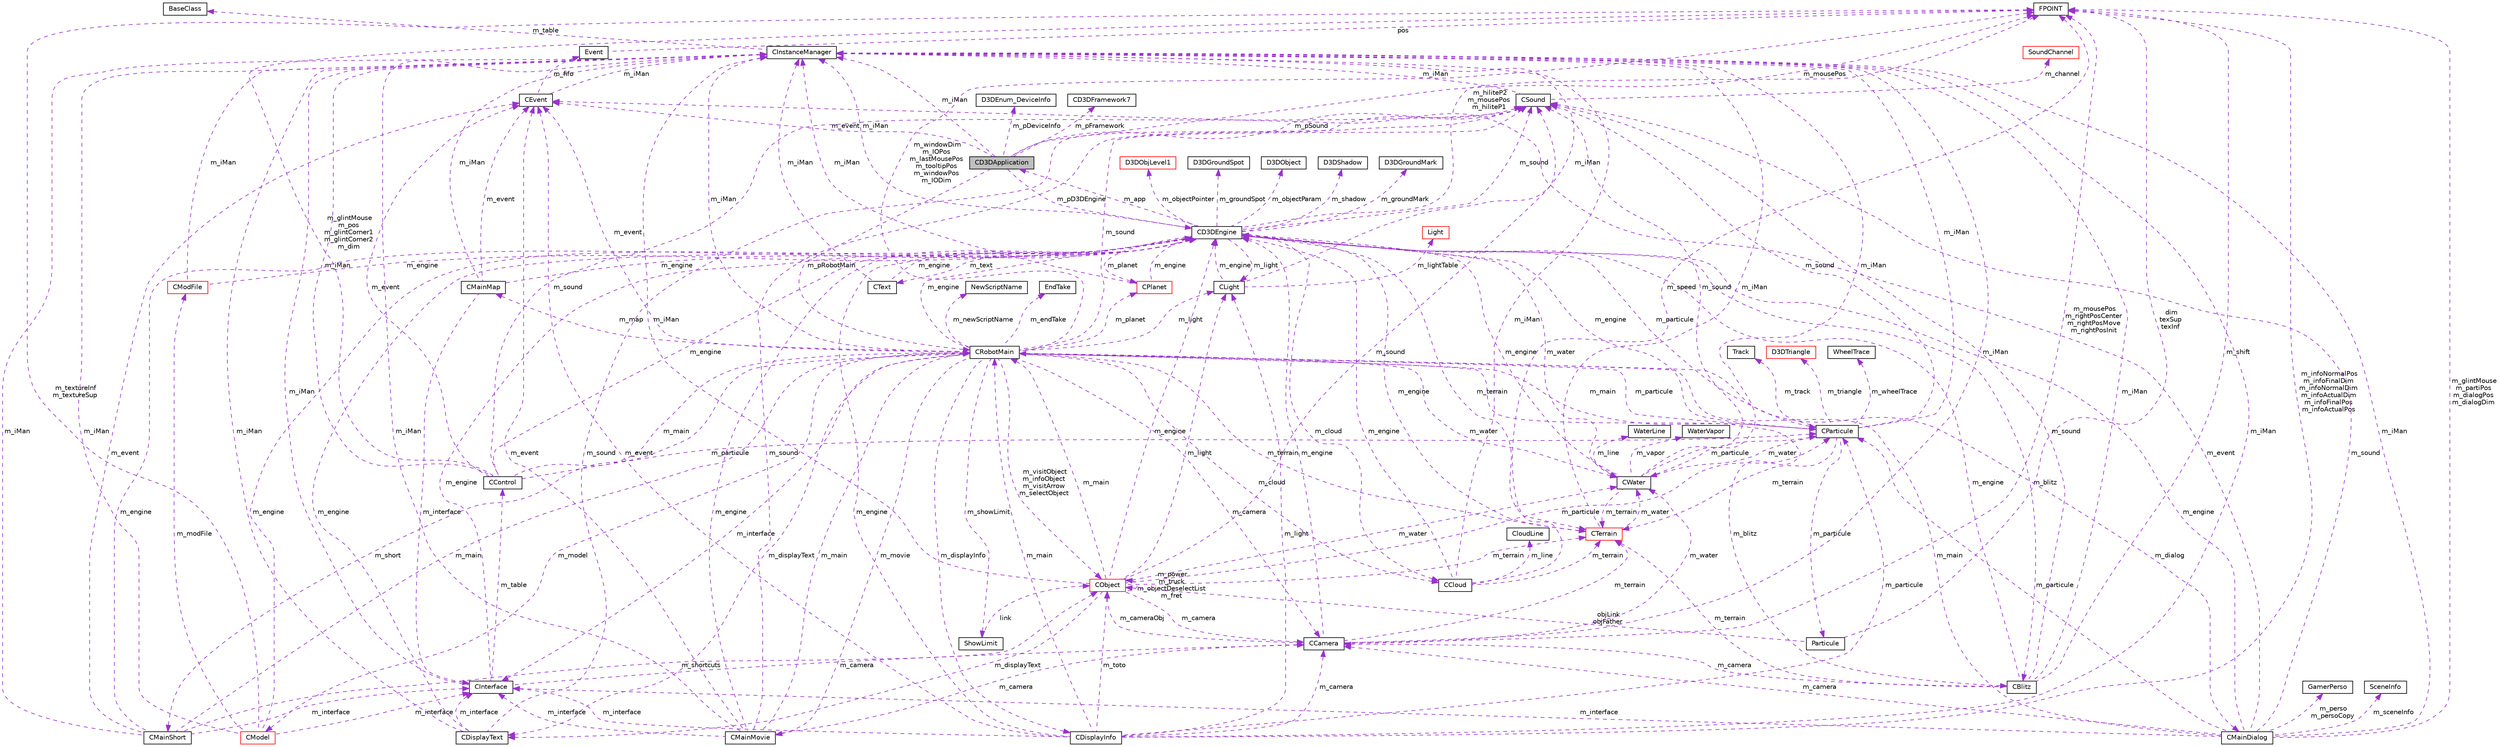 digraph G
{
  edge [fontname="Helvetica",fontsize="10",labelfontname="Helvetica",labelfontsize="10"];
  node [fontname="Helvetica",fontsize="10",shape=record];
  Node1 [label="CD3DApplication",height=0.2,width=0.4,color="black", fillcolor="grey75", style="filled" fontcolor="black"];
  Node2 -> Node1 [dir="back",color="darkorchid3",fontsize="10",style="dashed",label=" m_pFramework" ,fontname="Helvetica"];
  Node2 [label="CD3DFramework7",height=0.2,width=0.4,color="black", fillcolor="white", style="filled",URL="$class_c_d3_d_framework7.html"];
  Node3 -> Node1 [dir="back",color="darkorchid3",fontsize="10",style="dashed",label=" m_pRobotMain" ,fontname="Helvetica"];
  Node3 [label="CRobotMain",height=0.2,width=0.4,color="black", fillcolor="white", style="filled",URL="$class_c_robot_main.html"];
  Node4 -> Node3 [dir="back",color="darkorchid3",fontsize="10",style="dashed",label=" m_particule" ,fontname="Helvetica"];
  Node4 [label="CParticule",height=0.2,width=0.4,color="black", fillcolor="white", style="filled",URL="$class_c_particule.html"];
  Node5 -> Node4 [dir="back",color="darkorchid3",fontsize="10",style="dashed",label=" m_water" ,fontname="Helvetica"];
  Node5 [label="CWater",height=0.2,width=0.4,color="black", fillcolor="white", style="filled",URL="$class_c_water.html"];
  Node4 -> Node5 [dir="back",color="darkorchid3",fontsize="10",style="dashed",label=" m_particule" ,fontname="Helvetica"];
  Node6 -> Node5 [dir="back",color="darkorchid3",fontsize="10",style="dashed",label=" m_iMan" ,fontname="Helvetica"];
  Node6 [label="CInstanceManager",height=0.2,width=0.4,color="black", fillcolor="white", style="filled",URL="$class_c_instance_manager.html"];
  Node7 -> Node6 [dir="back",color="darkorchid3",fontsize="10",style="dashed",label=" m_table" ,fontname="Helvetica"];
  Node7 [label="BaseClass",height=0.2,width=0.4,color="black", fillcolor="white", style="filled",URL="$struct_base_class.html"];
  Node8 -> Node5 [dir="back",color="darkorchid3",fontsize="10",style="dashed",label=" m_terrain" ,fontname="Helvetica"];
  Node8 [label="CTerrain",height=0.2,width=0.4,color="red", fillcolor="white", style="filled",URL="$class_c_terrain.html"];
  Node5 -> Node8 [dir="back",color="darkorchid3",fontsize="10",style="dashed",label=" m_water" ,fontname="Helvetica"];
  Node6 -> Node8 [dir="back",color="darkorchid3",fontsize="10",style="dashed",label=" m_iMan" ,fontname="Helvetica"];
  Node9 -> Node8 [dir="back",color="darkorchid3",fontsize="10",style="dashed",label=" m_engine" ,fontname="Helvetica"];
  Node9 [label="CD3DEngine",height=0.2,width=0.4,color="black", fillcolor="white", style="filled",URL="$class_c_d3_d_engine.html"];
  Node10 -> Node9 [dir="back",color="darkorchid3",fontsize="10",style="dashed",label=" m_groundMark" ,fontname="Helvetica"];
  Node10 [label="D3DGroundMark",height=0.2,width=0.4,color="black", fillcolor="white", style="filled",URL="$struct_d3_d_ground_mark.html"];
  Node4 -> Node9 [dir="back",color="darkorchid3",fontsize="10",style="dashed",label=" m_particule" ,fontname="Helvetica"];
  Node5 -> Node9 [dir="back",color="darkorchid3",fontsize="10",style="dashed",label=" m_water" ,fontname="Helvetica"];
  Node11 -> Node9 [dir="back",color="darkorchid3",fontsize="10",style="dashed",label=" m_blitz" ,fontname="Helvetica"];
  Node11 [label="CBlitz",height=0.2,width=0.4,color="black", fillcolor="white", style="filled",URL="$class_c_blitz.html"];
  Node12 -> Node11 [dir="back",color="darkorchid3",fontsize="10",style="dashed",label=" m_camera" ,fontname="Helvetica"];
  Node12 [label="CCamera",height=0.2,width=0.4,color="black", fillcolor="white", style="filled",URL="$class_c_camera.html"];
  Node5 -> Node12 [dir="back",color="darkorchid3",fontsize="10",style="dashed",label=" m_water" ,fontname="Helvetica"];
  Node6 -> Node12 [dir="back",color="darkorchid3",fontsize="10",style="dashed",label=" m_iMan" ,fontname="Helvetica"];
  Node8 -> Node12 [dir="back",color="darkorchid3",fontsize="10",style="dashed",label=" m_terrain" ,fontname="Helvetica"];
  Node13 -> Node12 [dir="back",color="darkorchid3",fontsize="10",style="dashed",label=" m_mousePos\nm_rightPosCenter\nm_rightPosMove\nm_rightPosInit" ,fontname="Helvetica"];
  Node13 [label="FPOINT",height=0.2,width=0.4,color="black", fillcolor="white", style="filled",URL="$struct_f_p_o_i_n_t.html"];
  Node14 -> Node12 [dir="back",color="darkorchid3",fontsize="10",style="dashed",label=" m_cameraObj" ,fontname="Helvetica"];
  Node14 [label="CObject",height=0.2,width=0.4,color="red", fillcolor="white", style="filled",URL="$class_c_object.html"];
  Node4 -> Node14 [dir="back",color="darkorchid3",fontsize="10",style="dashed",label=" m_particule" ,fontname="Helvetica"];
  Node5 -> Node14 [dir="back",color="darkorchid3",fontsize="10",style="dashed",label=" m_water" ,fontname="Helvetica"];
  Node15 -> Node14 [dir="back",color="darkorchid3",fontsize="10",style="dashed",label=" m_light" ,fontname="Helvetica"];
  Node15 [label="CLight",height=0.2,width=0.4,color="black", fillcolor="white", style="filled",URL="$class_c_light.html"];
  Node16 -> Node15 [dir="back",color="darkorchid3",fontsize="10",style="dashed",label=" m_lightTable" ,fontname="Helvetica"];
  Node16 [label="Light",height=0.2,width=0.4,color="red", fillcolor="white", style="filled",URL="$struct_light.html"];
  Node6 -> Node15 [dir="back",color="darkorchid3",fontsize="10",style="dashed",label=" m_iMan" ,fontname="Helvetica"];
  Node9 -> Node15 [dir="back",color="darkorchid3",fontsize="10",style="dashed",label=" m_engine" ,fontname="Helvetica"];
  Node12 -> Node14 [dir="back",color="darkorchid3",fontsize="10",style="dashed",label=" m_camera" ,fontname="Helvetica"];
  Node17 -> Node14 [dir="back",color="darkorchid3",fontsize="10",style="dashed",label=" m_displayText" ,fontname="Helvetica"];
  Node17 [label="CDisplayText",height=0.2,width=0.4,color="black", fillcolor="white", style="filled",URL="$class_c_display_text.html"];
  Node18 -> Node17 [dir="back",color="darkorchid3",fontsize="10",style="dashed",label=" m_interface" ,fontname="Helvetica"];
  Node18 [label="CInterface",height=0.2,width=0.4,color="black", fillcolor="white", style="filled",URL="$class_c_interface.html"];
  Node19 -> Node18 [dir="back",color="darkorchid3",fontsize="10",style="dashed",label=" m_table" ,fontname="Helvetica"];
  Node19 [label="CControl",height=0.2,width=0.4,color="black", fillcolor="white", style="filled",URL="$class_c_control.html"];
  Node4 -> Node19 [dir="back",color="darkorchid3",fontsize="10",style="dashed",label=" m_particule" ,fontname="Helvetica"];
  Node3 -> Node19 [dir="back",color="darkorchid3",fontsize="10",style="dashed",label=" m_main" ,fontname="Helvetica"];
  Node6 -> Node19 [dir="back",color="darkorchid3",fontsize="10",style="dashed",label=" m_iMan" ,fontname="Helvetica"];
  Node20 -> Node19 [dir="back",color="darkorchid3",fontsize="10",style="dashed",label=" m_event" ,fontname="Helvetica"];
  Node20 [label="CEvent",height=0.2,width=0.4,color="black", fillcolor="white", style="filled",URL="$class_c_event.html"];
  Node6 -> Node20 [dir="back",color="darkorchid3",fontsize="10",style="dashed",label=" m_iMan" ,fontname="Helvetica"];
  Node21 -> Node20 [dir="back",color="darkorchid3",fontsize="10",style="dashed",label=" m_fifo" ,fontname="Helvetica"];
  Node21 [label="Event",height=0.2,width=0.4,color="black", fillcolor="white", style="filled",URL="$struct_event.html"];
  Node13 -> Node21 [dir="back",color="darkorchid3",fontsize="10",style="dashed",label=" pos" ,fontname="Helvetica"];
  Node13 -> Node19 [dir="back",color="darkorchid3",fontsize="10",style="dashed",label=" m_glintMouse\nm_pos\nm_glintCorner1\nm_glintCorner2\nm_dim" ,fontname="Helvetica"];
  Node22 -> Node19 [dir="back",color="darkorchid3",fontsize="10",style="dashed",label=" m_sound" ,fontname="Helvetica"];
  Node22 [label="CSound",height=0.2,width=0.4,color="black", fillcolor="white", style="filled",URL="$class_c_sound.html"];
  Node6 -> Node22 [dir="back",color="darkorchid3",fontsize="10",style="dashed",label=" m_iMan" ,fontname="Helvetica"];
  Node23 -> Node22 [dir="back",color="darkorchid3",fontsize="10",style="dashed",label=" m_channel" ,fontname="Helvetica"];
  Node23 [label="SoundChannel",height=0.2,width=0.4,color="red", fillcolor="white", style="filled",URL="$struct_sound_channel.html"];
  Node9 -> Node19 [dir="back",color="darkorchid3",fontsize="10",style="dashed",label=" m_engine" ,fontname="Helvetica"];
  Node12 -> Node18 [dir="back",color="darkorchid3",fontsize="10",style="dashed",label=" m_camera" ,fontname="Helvetica"];
  Node6 -> Node18 [dir="back",color="darkorchid3",fontsize="10",style="dashed",label=" m_iMan" ,fontname="Helvetica"];
  Node9 -> Node18 [dir="back",color="darkorchid3",fontsize="10",style="dashed",label=" m_engine" ,fontname="Helvetica"];
  Node6 -> Node17 [dir="back",color="darkorchid3",fontsize="10",style="dashed",label=" m_iMan" ,fontname="Helvetica"];
  Node22 -> Node17 [dir="back",color="darkorchid3",fontsize="10",style="dashed",label=" m_sound" ,fontname="Helvetica"];
  Node9 -> Node17 [dir="back",color="darkorchid3",fontsize="10",style="dashed",label=" m_engine" ,fontname="Helvetica"];
  Node3 -> Node14 [dir="back",color="darkorchid3",fontsize="10",style="dashed",label=" m_main" ,fontname="Helvetica"];
  Node6 -> Node14 [dir="back",color="darkorchid3",fontsize="10",style="dashed",label=" m_iMan" ,fontname="Helvetica"];
  Node8 -> Node14 [dir="back",color="darkorchid3",fontsize="10",style="dashed",label=" m_terrain" ,fontname="Helvetica"];
  Node22 -> Node14 [dir="back",color="darkorchid3",fontsize="10",style="dashed",label=" m_sound" ,fontname="Helvetica"];
  Node14 -> Node14 [dir="back",color="darkorchid3",fontsize="10",style="dashed",label=" m_power\nm_truck\nm_objectDeselectList\nm_fret" ,fontname="Helvetica"];
  Node9 -> Node14 [dir="back",color="darkorchid3",fontsize="10",style="dashed",label=" m_engine" ,fontname="Helvetica"];
  Node9 -> Node12 [dir="back",color="darkorchid3",fontsize="10",style="dashed",label=" m_engine" ,fontname="Helvetica"];
  Node6 -> Node11 [dir="back",color="darkorchid3",fontsize="10",style="dashed",label=" m_iMan" ,fontname="Helvetica"];
  Node8 -> Node11 [dir="back",color="darkorchid3",fontsize="10",style="dashed",label=" m_terrain" ,fontname="Helvetica"];
  Node13 -> Node11 [dir="back",color="darkorchid3",fontsize="10",style="dashed",label=" m_shift" ,fontname="Helvetica"];
  Node22 -> Node11 [dir="back",color="darkorchid3",fontsize="10",style="dashed",label=" m_sound" ,fontname="Helvetica"];
  Node9 -> Node11 [dir="back",color="darkorchid3",fontsize="10",style="dashed",label=" m_engine" ,fontname="Helvetica"];
  Node15 -> Node9 [dir="back",color="darkorchid3",fontsize="10",style="dashed",label=" m_light" ,fontname="Helvetica"];
  Node24 -> Node9 [dir="back",color="darkorchid3",fontsize="10",style="dashed",label=" m_objectPointer" ,fontname="Helvetica"];
  Node24 [label="D3DObjLevel1",height=0.2,width=0.4,color="red", fillcolor="white", style="filled",URL="$struct_d3_d_obj_level1.html"];
  Node25 -> Node9 [dir="back",color="darkorchid3",fontsize="10",style="dashed",label=" m_cloud" ,fontname="Helvetica"];
  Node25 [label="CCloud",height=0.2,width=0.4,color="black", fillcolor="white", style="filled",URL="$class_c_cloud.html"];
  Node26 -> Node25 [dir="back",color="darkorchid3",fontsize="10",style="dashed",label=" m_line" ,fontname="Helvetica"];
  Node26 [label="CloudLine",height=0.2,width=0.4,color="black", fillcolor="white", style="filled",URL="$struct_cloud_line.html"];
  Node6 -> Node25 [dir="back",color="darkorchid3",fontsize="10",style="dashed",label=" m_iMan" ,fontname="Helvetica"];
  Node8 -> Node25 [dir="back",color="darkorchid3",fontsize="10",style="dashed",label=" m_terrain" ,fontname="Helvetica"];
  Node13 -> Node25 [dir="back",color="darkorchid3",fontsize="10",style="dashed",label=" m_speed" ,fontname="Helvetica"];
  Node9 -> Node25 [dir="back",color="darkorchid3",fontsize="10",style="dashed",label=" m_engine" ,fontname="Helvetica"];
  Node27 -> Node9 [dir="back",color="darkorchid3",fontsize="10",style="dashed",label=" m_groundSpot" ,fontname="Helvetica"];
  Node27 [label="D3DGroundSpot",height=0.2,width=0.4,color="black", fillcolor="white", style="filled",URL="$struct_d3_d_ground_spot.html"];
  Node6 -> Node9 [dir="back",color="darkorchid3",fontsize="10",style="dashed",label=" m_iMan" ,fontname="Helvetica"];
  Node8 -> Node9 [dir="back",color="darkorchid3",fontsize="10",style="dashed",label=" m_terrain" ,fontname="Helvetica"];
  Node1 -> Node9 [dir="back",color="darkorchid3",fontsize="10",style="dashed",label=" m_app" ,fontname="Helvetica"];
  Node13 -> Node9 [dir="back",color="darkorchid3",fontsize="10",style="dashed",label=" m_hiliteP2\nm_mousePos\nm_hiliteP1" ,fontname="Helvetica"];
  Node28 -> Node9 [dir="back",color="darkorchid3",fontsize="10",style="dashed",label=" m_objectParam" ,fontname="Helvetica"];
  Node28 [label="D3DObject",height=0.2,width=0.4,color="black", fillcolor="white", style="filled",URL="$struct_d3_d_object.html"];
  Node22 -> Node9 [dir="back",color="darkorchid3",fontsize="10",style="dashed",label=" m_sound" ,fontname="Helvetica"];
  Node29 -> Node9 [dir="back",color="darkorchid3",fontsize="10",style="dashed",label=" m_planet" ,fontname="Helvetica"];
  Node29 [label="CPlanet",height=0.2,width=0.4,color="red", fillcolor="white", style="filled",URL="$class_c_planet.html"];
  Node6 -> Node29 [dir="back",color="darkorchid3",fontsize="10",style="dashed",label=" m_iMan" ,fontname="Helvetica"];
  Node9 -> Node29 [dir="back",color="darkorchid3",fontsize="10",style="dashed",label=" m_engine" ,fontname="Helvetica"];
  Node30 -> Node9 [dir="back",color="darkorchid3",fontsize="10",style="dashed",label=" m_text" ,fontname="Helvetica"];
  Node30 [label="CText",height=0.2,width=0.4,color="black", fillcolor="white", style="filled",URL="$class_c_text.html"];
  Node6 -> Node30 [dir="back",color="darkorchid3",fontsize="10",style="dashed",label=" m_iMan" ,fontname="Helvetica"];
  Node9 -> Node30 [dir="back",color="darkorchid3",fontsize="10",style="dashed",label=" m_engine" ,fontname="Helvetica"];
  Node31 -> Node9 [dir="back",color="darkorchid3",fontsize="10",style="dashed",label=" m_shadow" ,fontname="Helvetica"];
  Node31 [label="D3DShadow",height=0.2,width=0.4,color="black", fillcolor="white", style="filled",URL="$struct_d3_d_shadow.html"];
  Node32 -> Node5 [dir="back",color="darkorchid3",fontsize="10",style="dashed",label=" m_line" ,fontname="Helvetica"];
  Node32 [label="WaterLine",height=0.2,width=0.4,color="black", fillcolor="white", style="filled",URL="$struct_water_line.html"];
  Node22 -> Node5 [dir="back",color="darkorchid3",fontsize="10",style="dashed",label=" m_sound" ,fontname="Helvetica"];
  Node33 -> Node5 [dir="back",color="darkorchid3",fontsize="10",style="dashed",label=" m_vapor" ,fontname="Helvetica"];
  Node33 [label="WaterVapor",height=0.2,width=0.4,color="black", fillcolor="white", style="filled",URL="$struct_water_vapor.html"];
  Node9 -> Node5 [dir="back",color="darkorchid3",fontsize="10",style="dashed",label=" m_engine" ,fontname="Helvetica"];
  Node3 -> Node4 [dir="back",color="darkorchid3",fontsize="10",style="dashed",label=" m_main" ,fontname="Helvetica"];
  Node6 -> Node4 [dir="back",color="darkorchid3",fontsize="10",style="dashed",label=" m_iMan" ,fontname="Helvetica"];
  Node34 -> Node4 [dir="back",color="darkorchid3",fontsize="10",style="dashed",label=" m_track" ,fontname="Helvetica"];
  Node34 [label="Track",height=0.2,width=0.4,color="black", fillcolor="white", style="filled",URL="$struct_track.html"];
  Node35 -> Node4 [dir="back",color="darkorchid3",fontsize="10",style="dashed",label=" m_particule" ,fontname="Helvetica"];
  Node35 [label="Particule",height=0.2,width=0.4,color="black", fillcolor="white", style="filled",URL="$struct_particule.html"];
  Node13 -> Node35 [dir="back",color="darkorchid3",fontsize="10",style="dashed",label=" dim\ntexSup\ntexInf" ,fontname="Helvetica"];
  Node14 -> Node35 [dir="back",color="darkorchid3",fontsize="10",style="dashed",label=" objLink\nobjFather" ,fontname="Helvetica"];
  Node8 -> Node4 [dir="back",color="darkorchid3",fontsize="10",style="dashed",label=" m_terrain" ,fontname="Helvetica"];
  Node22 -> Node4 [dir="back",color="darkorchid3",fontsize="10",style="dashed",label=" m_sound" ,fontname="Helvetica"];
  Node36 -> Node4 [dir="back",color="darkorchid3",fontsize="10",style="dashed",label=" m_triangle" ,fontname="Helvetica"];
  Node36 [label="D3DTriangle",height=0.2,width=0.4,color="red", fillcolor="white", style="filled",URL="$struct_d3_d_triangle.html"];
  Node9 -> Node4 [dir="back",color="darkorchid3",fontsize="10",style="dashed",label=" m_engine" ,fontname="Helvetica"];
  Node37 -> Node4 [dir="back",color="darkorchid3",fontsize="10",style="dashed",label=" m_wheelTrace" ,fontname="Helvetica"];
  Node37 [label="WheelTrace",height=0.2,width=0.4,color="black", fillcolor="white", style="filled",URL="$struct_wheel_trace.html"];
  Node5 -> Node3 [dir="back",color="darkorchid3",fontsize="10",style="dashed",label=" m_water" ,fontname="Helvetica"];
  Node38 -> Node3 [dir="back",color="darkorchid3",fontsize="10",style="dashed",label=" m_showLimit" ,fontname="Helvetica"];
  Node38 [label="ShowLimit",height=0.2,width=0.4,color="black", fillcolor="white", style="filled",URL="$struct_show_limit.html"];
  Node14 -> Node38 [dir="back",color="darkorchid3",fontsize="10",style="dashed",label=" link" ,fontname="Helvetica"];
  Node15 -> Node3 [dir="back",color="darkorchid3",fontsize="10",style="dashed",label=" m_light" ,fontname="Helvetica"];
  Node11 -> Node3 [dir="back",color="darkorchid3",fontsize="10",style="dashed",label=" m_blitz" ,fontname="Helvetica"];
  Node25 -> Node3 [dir="back",color="darkorchid3",fontsize="10",style="dashed",label=" m_cloud" ,fontname="Helvetica"];
  Node39 -> Node3 [dir="back",color="darkorchid3",fontsize="10",style="dashed",label=" m_dialog" ,fontname="Helvetica"];
  Node39 [label="CMainDialog",height=0.2,width=0.4,color="black", fillcolor="white", style="filled",URL="$class_c_main_dialog.html"];
  Node4 -> Node39 [dir="back",color="darkorchid3",fontsize="10",style="dashed",label=" m_particule" ,fontname="Helvetica"];
  Node12 -> Node39 [dir="back",color="darkorchid3",fontsize="10",style="dashed",label=" m_camera" ,fontname="Helvetica"];
  Node18 -> Node39 [dir="back",color="darkorchid3",fontsize="10",style="dashed",label=" m_interface" ,fontname="Helvetica"];
  Node3 -> Node39 [dir="back",color="darkorchid3",fontsize="10",style="dashed",label=" m_main" ,fontname="Helvetica"];
  Node6 -> Node39 [dir="back",color="darkorchid3",fontsize="10",style="dashed",label=" m_iMan" ,fontname="Helvetica"];
  Node20 -> Node39 [dir="back",color="darkorchid3",fontsize="10",style="dashed",label=" m_event" ,fontname="Helvetica"];
  Node13 -> Node39 [dir="back",color="darkorchid3",fontsize="10",style="dashed",label=" m_glintMouse\nm_partiPos\nm_dialogPos\nm_dialogDim" ,fontname="Helvetica"];
  Node40 -> Node39 [dir="back",color="darkorchid3",fontsize="10",style="dashed",label=" m_sceneInfo" ,fontname="Helvetica"];
  Node40 [label="SceneInfo",height=0.2,width=0.4,color="black", fillcolor="white", style="filled",URL="$struct_scene_info.html"];
  Node41 -> Node39 [dir="back",color="darkorchid3",fontsize="10",style="dashed",label=" m_perso\nm_persoCopy" ,fontname="Helvetica"];
  Node41 [label="GamerPerso",height=0.2,width=0.4,color="black", fillcolor="white", style="filled",URL="$struct_gamer_perso.html"];
  Node22 -> Node39 [dir="back",color="darkorchid3",fontsize="10",style="dashed",label=" m_sound" ,fontname="Helvetica"];
  Node9 -> Node39 [dir="back",color="darkorchid3",fontsize="10",style="dashed",label=" m_engine" ,fontname="Helvetica"];
  Node12 -> Node3 [dir="back",color="darkorchid3",fontsize="10",style="dashed",label=" m_camera" ,fontname="Helvetica"];
  Node42 -> Node3 [dir="back",color="darkorchid3",fontsize="10",style="dashed",label=" m_movie" ,fontname="Helvetica"];
  Node42 [label="CMainMovie",height=0.2,width=0.4,color="black", fillcolor="white", style="filled",URL="$class_c_main_movie.html"];
  Node12 -> Node42 [dir="back",color="darkorchid3",fontsize="10",style="dashed",label=" m_camera" ,fontname="Helvetica"];
  Node3 -> Node42 [dir="back",color="darkorchid3",fontsize="10",style="dashed",label=" m_main" ,fontname="Helvetica"];
  Node18 -> Node42 [dir="back",color="darkorchid3",fontsize="10",style="dashed",label=" m_interface" ,fontname="Helvetica"];
  Node6 -> Node42 [dir="back",color="darkorchid3",fontsize="10",style="dashed",label=" m_iMan" ,fontname="Helvetica"];
  Node20 -> Node42 [dir="back",color="darkorchid3",fontsize="10",style="dashed",label=" m_event" ,fontname="Helvetica"];
  Node22 -> Node42 [dir="back",color="darkorchid3",fontsize="10",style="dashed",label=" m_sound" ,fontname="Helvetica"];
  Node9 -> Node42 [dir="back",color="darkorchid3",fontsize="10",style="dashed",label=" m_engine" ,fontname="Helvetica"];
  Node17 -> Node3 [dir="back",color="darkorchid3",fontsize="10",style="dashed",label=" m_displayText" ,fontname="Helvetica"];
  Node18 -> Node3 [dir="back",color="darkorchid3",fontsize="10",style="dashed",label=" m_interface" ,fontname="Helvetica"];
  Node43 -> Node3 [dir="back",color="darkorchid3",fontsize="10",style="dashed",label=" m_model" ,fontname="Helvetica"];
  Node43 [label="CModel",height=0.2,width=0.4,color="red", fillcolor="white", style="filled",URL="$class_c_model.html"];
  Node44 -> Node43 [dir="back",color="darkorchid3",fontsize="10",style="dashed",label=" m_modFile" ,fontname="Helvetica"];
  Node44 [label="CModFile",height=0.2,width=0.4,color="red", fillcolor="white", style="filled",URL="$class_c_mod_file.html"];
  Node6 -> Node44 [dir="back",color="darkorchid3",fontsize="10",style="dashed",label=" m_iMan" ,fontname="Helvetica"];
  Node9 -> Node44 [dir="back",color="darkorchid3",fontsize="10",style="dashed",label=" m_engine" ,fontname="Helvetica"];
  Node18 -> Node43 [dir="back",color="darkorchid3",fontsize="10",style="dashed",label=" m_interface" ,fontname="Helvetica"];
  Node6 -> Node43 [dir="back",color="darkorchid3",fontsize="10",style="dashed",label=" m_iMan" ,fontname="Helvetica"];
  Node13 -> Node43 [dir="back",color="darkorchid3",fontsize="10",style="dashed",label=" m_textureInf\nm_textureSup" ,fontname="Helvetica"];
  Node9 -> Node43 [dir="back",color="darkorchid3",fontsize="10",style="dashed",label=" m_engine" ,fontname="Helvetica"];
  Node6 -> Node3 [dir="back",color="darkorchid3",fontsize="10",style="dashed",label=" m_iMan" ,fontname="Helvetica"];
  Node45 -> Node3 [dir="back",color="darkorchid3",fontsize="10",style="dashed",label=" m_newScriptName" ,fontname="Helvetica"];
  Node45 [label="NewScriptName",height=0.2,width=0.4,color="black", fillcolor="white", style="filled",URL="$struct_new_script_name.html"];
  Node20 -> Node3 [dir="back",color="darkorchid3",fontsize="10",style="dashed",label=" m_event" ,fontname="Helvetica"];
  Node8 -> Node3 [dir="back",color="darkorchid3",fontsize="10",style="dashed",label=" m_terrain" ,fontname="Helvetica"];
  Node13 -> Node3 [dir="back",color="darkorchid3",fontsize="10",style="dashed",label=" m_windowDim\nm_IOPos\nm_lastMousePos\nm_tooltipPos\nm_windowPos\nm_IODim" ,fontname="Helvetica"];
  Node46 -> Node3 [dir="back",color="darkorchid3",fontsize="10",style="dashed",label=" m_short" ,fontname="Helvetica"];
  Node46 [label="CMainShort",height=0.2,width=0.4,color="black", fillcolor="white", style="filled",URL="$class_c_main_short.html"];
  Node3 -> Node46 [dir="back",color="darkorchid3",fontsize="10",style="dashed",label=" m_main" ,fontname="Helvetica"];
  Node18 -> Node46 [dir="back",color="darkorchid3",fontsize="10",style="dashed",label=" m_interface" ,fontname="Helvetica"];
  Node6 -> Node46 [dir="back",color="darkorchid3",fontsize="10",style="dashed",label=" m_iMan" ,fontname="Helvetica"];
  Node20 -> Node46 [dir="back",color="darkorchid3",fontsize="10",style="dashed",label=" m_event" ,fontname="Helvetica"];
  Node14 -> Node46 [dir="back",color="darkorchid3",fontsize="10",style="dashed",label=" m_shortcuts" ,fontname="Helvetica"];
  Node9 -> Node46 [dir="back",color="darkorchid3",fontsize="10",style="dashed",label=" m_engine" ,fontname="Helvetica"];
  Node22 -> Node3 [dir="back",color="darkorchid3",fontsize="10",style="dashed",label=" m_sound" ,fontname="Helvetica"];
  Node29 -> Node3 [dir="back",color="darkorchid3",fontsize="10",style="dashed",label=" m_planet" ,fontname="Helvetica"];
  Node14 -> Node3 [dir="back",color="darkorchid3",fontsize="10",style="dashed",label=" m_visitObject\nm_infoObject\nm_visitArrow\nm_selectObject" ,fontname="Helvetica"];
  Node9 -> Node3 [dir="back",color="darkorchid3",fontsize="10",style="dashed",label=" m_engine" ,fontname="Helvetica"];
  Node47 -> Node3 [dir="back",color="darkorchid3",fontsize="10",style="dashed",label=" m_endTake" ,fontname="Helvetica"];
  Node47 [label="EndTake",height=0.2,width=0.4,color="black", fillcolor="white", style="filled",URL="$struct_end_take.html"];
  Node48 -> Node3 [dir="back",color="darkorchid3",fontsize="10",style="dashed",label=" m_displayInfo" ,fontname="Helvetica"];
  Node48 [label="CDisplayInfo",height=0.2,width=0.4,color="black", fillcolor="white", style="filled",URL="$class_c_display_info.html"];
  Node4 -> Node48 [dir="back",color="darkorchid3",fontsize="10",style="dashed",label=" m_particule" ,fontname="Helvetica"];
  Node15 -> Node48 [dir="back",color="darkorchid3",fontsize="10",style="dashed",label=" m_light" ,fontname="Helvetica"];
  Node12 -> Node48 [dir="back",color="darkorchid3",fontsize="10",style="dashed",label=" m_camera" ,fontname="Helvetica"];
  Node18 -> Node48 [dir="back",color="darkorchid3",fontsize="10",style="dashed",label=" m_interface" ,fontname="Helvetica"];
  Node3 -> Node48 [dir="back",color="darkorchid3",fontsize="10",style="dashed",label=" m_main" ,fontname="Helvetica"];
  Node6 -> Node48 [dir="back",color="darkorchid3",fontsize="10",style="dashed",label=" m_iMan" ,fontname="Helvetica"];
  Node20 -> Node48 [dir="back",color="darkorchid3",fontsize="10",style="dashed",label=" m_event" ,fontname="Helvetica"];
  Node13 -> Node48 [dir="back",color="darkorchid3",fontsize="10",style="dashed",label=" m_infoNormalPos\nm_infoFinalDim\nm_infoNormalDim\nm_infoActualDim\nm_infoFinalPos\nm_infoActualPos" ,fontname="Helvetica"];
  Node14 -> Node48 [dir="back",color="darkorchid3",fontsize="10",style="dashed",label=" m_toto" ,fontname="Helvetica"];
  Node9 -> Node48 [dir="back",color="darkorchid3",fontsize="10",style="dashed",label=" m_engine" ,fontname="Helvetica"];
  Node49 -> Node3 [dir="back",color="darkorchid3",fontsize="10",style="dashed",label=" m_map" ,fontname="Helvetica"];
  Node49 [label="CMainMap",height=0.2,width=0.4,color="black", fillcolor="white", style="filled",URL="$class_c_main_map.html"];
  Node18 -> Node49 [dir="back",color="darkorchid3",fontsize="10",style="dashed",label=" m_interface" ,fontname="Helvetica"];
  Node6 -> Node49 [dir="back",color="darkorchid3",fontsize="10",style="dashed",label=" m_iMan" ,fontname="Helvetica"];
  Node20 -> Node49 [dir="back",color="darkorchid3",fontsize="10",style="dashed",label=" m_event" ,fontname="Helvetica"];
  Node9 -> Node49 [dir="back",color="darkorchid3",fontsize="10",style="dashed",label=" m_engine" ,fontname="Helvetica"];
  Node6 -> Node1 [dir="back",color="darkorchid3",fontsize="10",style="dashed",label=" m_iMan" ,fontname="Helvetica"];
  Node20 -> Node1 [dir="back",color="darkorchid3",fontsize="10",style="dashed",label=" m_event" ,fontname="Helvetica"];
  Node13 -> Node1 [dir="back",color="darkorchid3",fontsize="10",style="dashed",label=" m_mousePos" ,fontname="Helvetica"];
  Node22 -> Node1 [dir="back",color="darkorchid3",fontsize="10",style="dashed",label=" m_pSound" ,fontname="Helvetica"];
  Node50 -> Node1 [dir="back",color="darkorchid3",fontsize="10",style="dashed",label=" m_pDeviceInfo" ,fontname="Helvetica"];
  Node50 [label="D3DEnum_DeviceInfo",height=0.2,width=0.4,color="black", fillcolor="white", style="filled",URL="$struct_d3_d_enum___device_info.html"];
  Node9 -> Node1 [dir="back",color="darkorchid3",fontsize="10",style="dashed",label=" m_pD3DEngine" ,fontname="Helvetica"];
}
